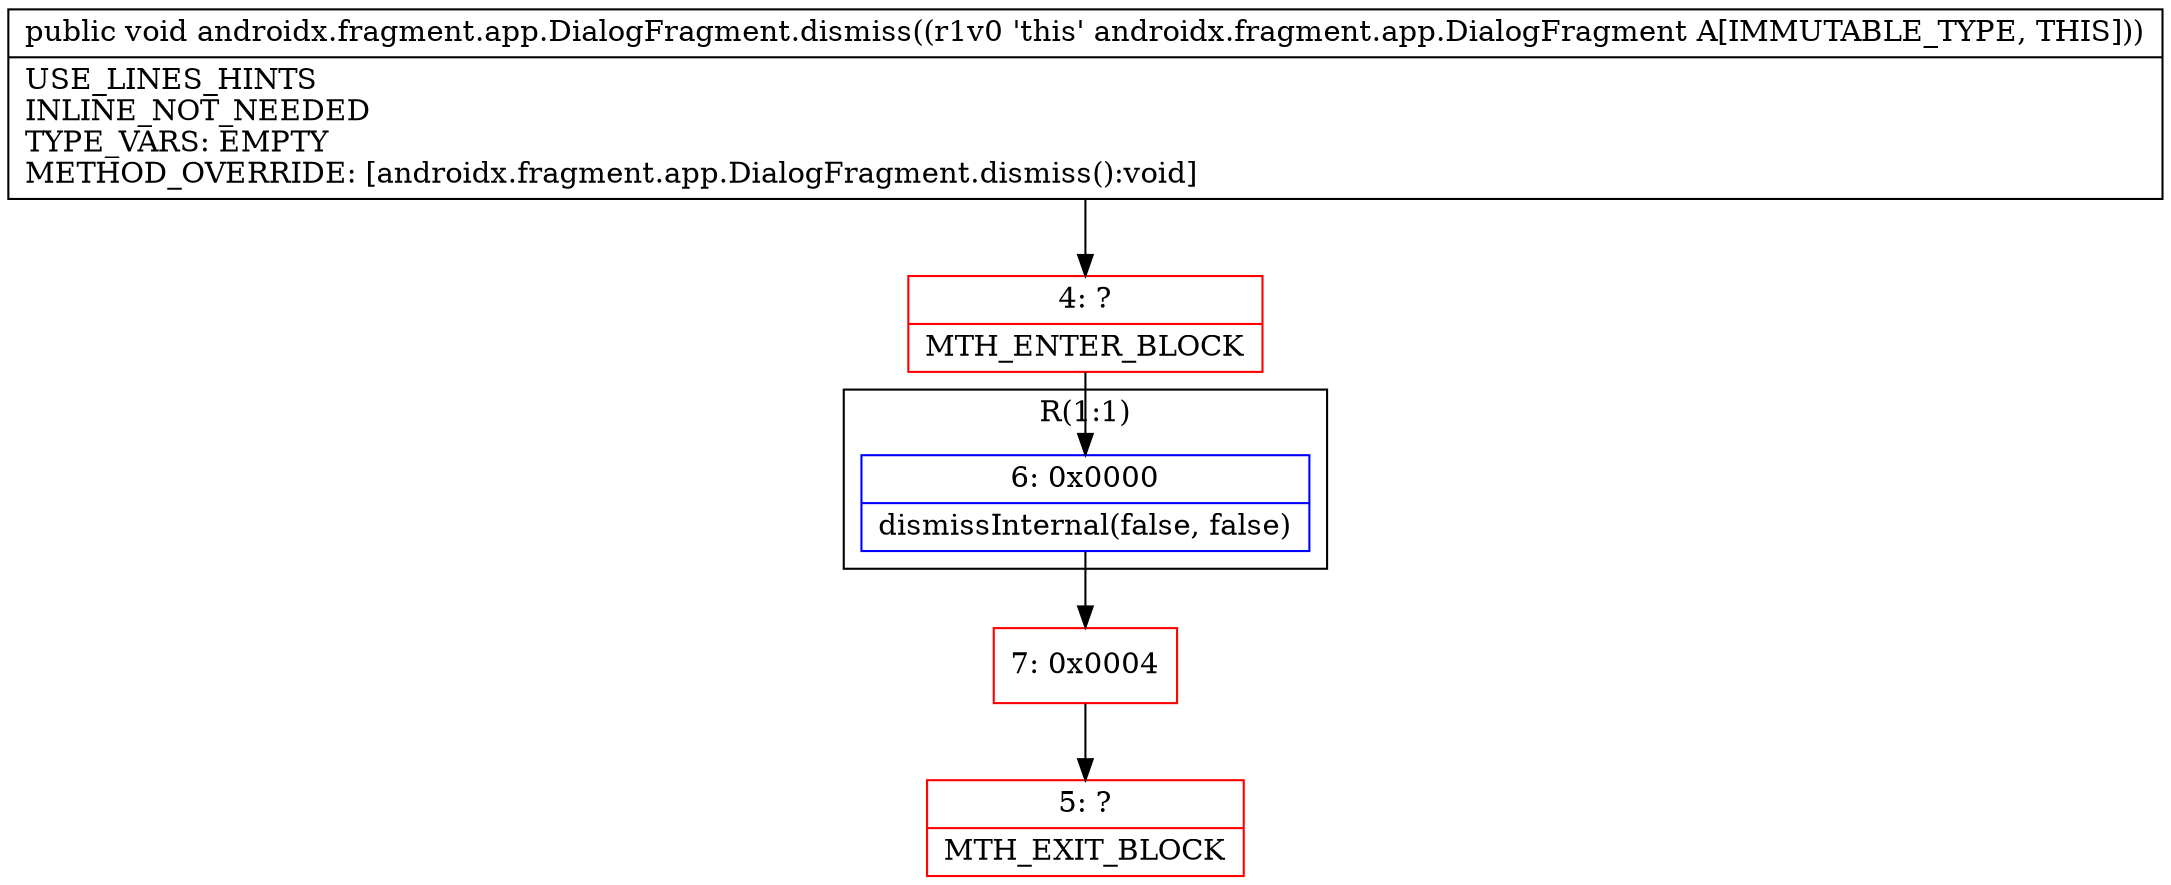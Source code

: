 digraph "CFG forandroidx.fragment.app.DialogFragment.dismiss()V" {
subgraph cluster_Region_86451820 {
label = "R(1:1)";
node [shape=record,color=blue];
Node_6 [shape=record,label="{6\:\ 0x0000|dismissInternal(false, false)\l}"];
}
Node_4 [shape=record,color=red,label="{4\:\ ?|MTH_ENTER_BLOCK\l}"];
Node_7 [shape=record,color=red,label="{7\:\ 0x0004}"];
Node_5 [shape=record,color=red,label="{5\:\ ?|MTH_EXIT_BLOCK\l}"];
MethodNode[shape=record,label="{public void androidx.fragment.app.DialogFragment.dismiss((r1v0 'this' androidx.fragment.app.DialogFragment A[IMMUTABLE_TYPE, THIS]))  | USE_LINES_HINTS\lINLINE_NOT_NEEDED\lTYPE_VARS: EMPTY\lMETHOD_OVERRIDE: [androidx.fragment.app.DialogFragment.dismiss():void]\l}"];
MethodNode -> Node_4;Node_6 -> Node_7;
Node_4 -> Node_6;
Node_7 -> Node_5;
}

